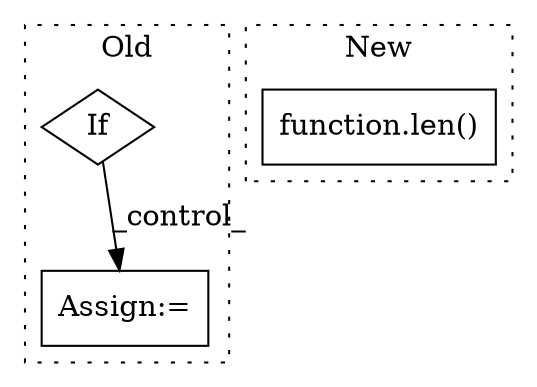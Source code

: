digraph G {
subgraph cluster0 {
1 [label="If" a="96" s="3749,3767" l="3,14" shape="diamond"];
3 [label="Assign:=" a="68" s="3786" l="3" shape="box"];
label = "Old";
style="dotted";
}
subgraph cluster1 {
2 [label="function.len()" a="75" s="3729,3740" l="4,1" shape="box"];
label = "New";
style="dotted";
}
1 -> 3 [label="_control_"];
}